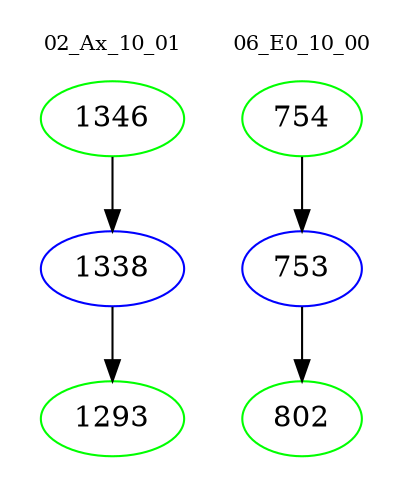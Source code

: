 digraph{
subgraph cluster_0 {
color = white
label = "02_Ax_10_01";
fontsize=10;
T0_1346 [label="1346", color="green"]
T0_1346 -> T0_1338 [color="black"]
T0_1338 [label="1338", color="blue"]
T0_1338 -> T0_1293 [color="black"]
T0_1293 [label="1293", color="green"]
}
subgraph cluster_1 {
color = white
label = "06_E0_10_00";
fontsize=10;
T1_754 [label="754", color="green"]
T1_754 -> T1_753 [color="black"]
T1_753 [label="753", color="blue"]
T1_753 -> T1_802 [color="black"]
T1_802 [label="802", color="green"]
}
}
